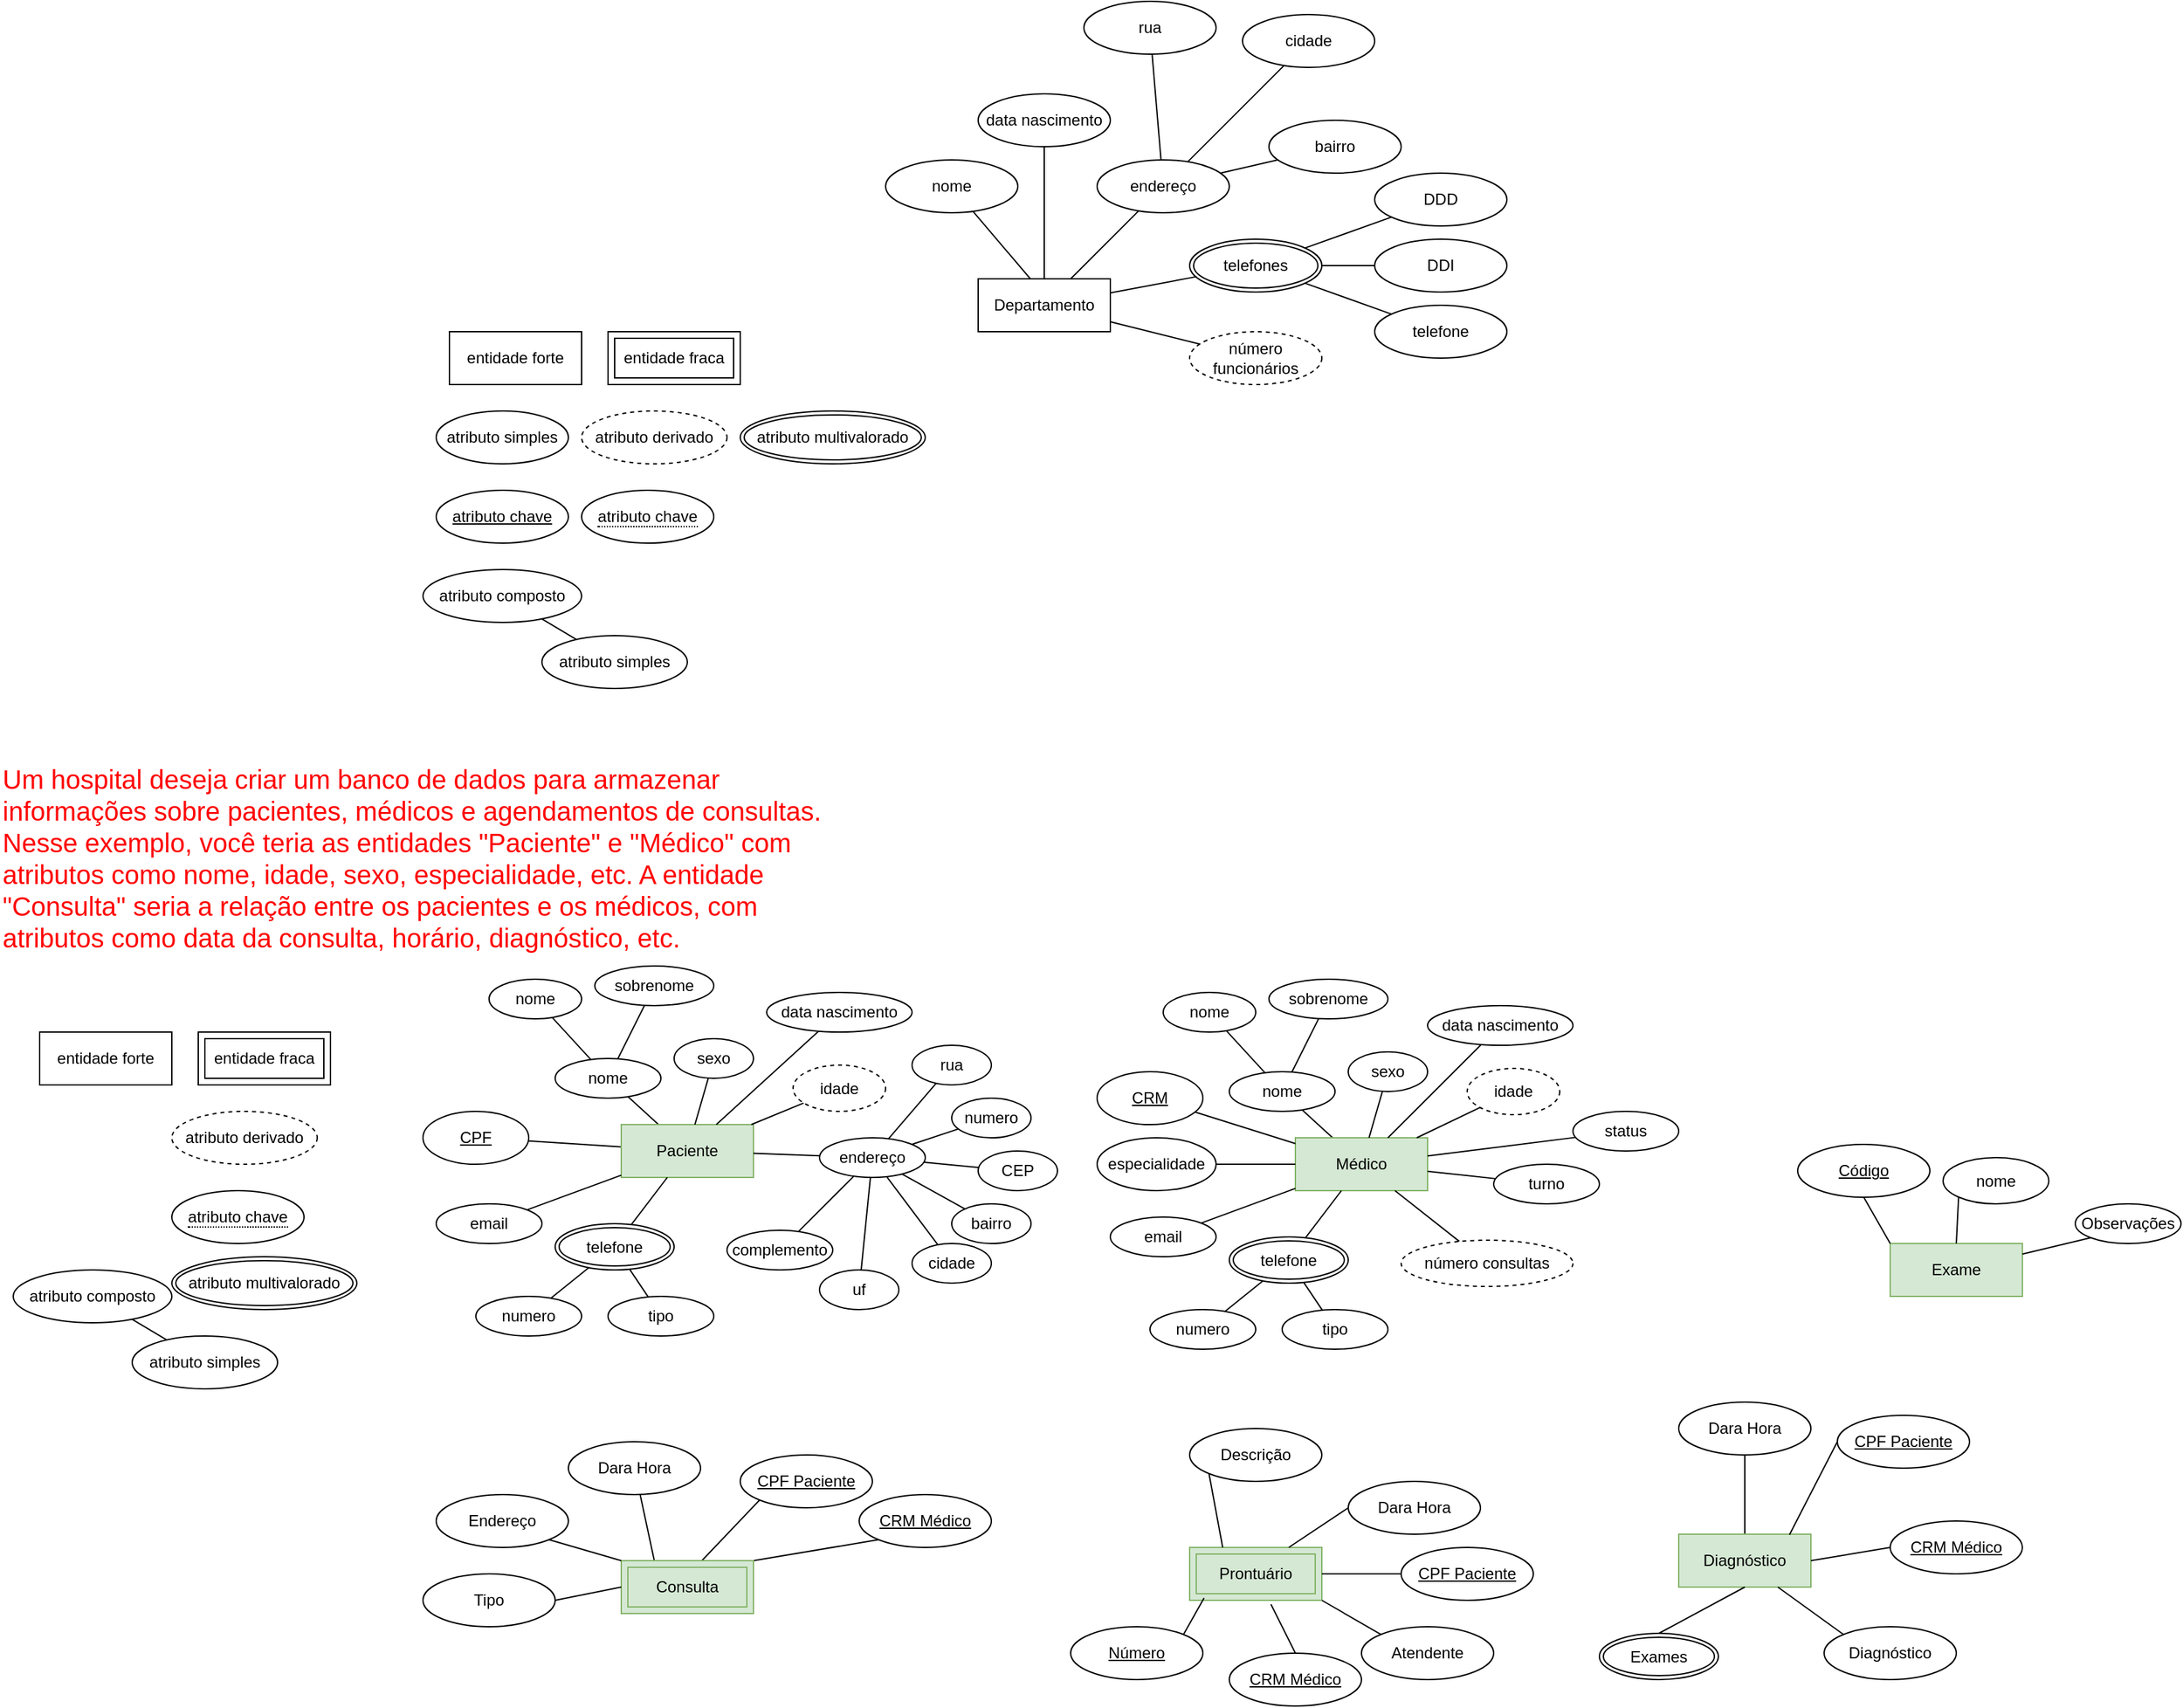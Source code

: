 <mxfile version="28.1.2">
  <diagram name="Página-1" id="kiDjvnvGy4EbBXOvZmPF">
    <mxGraphModel dx="1325" dy="502" grid="1" gridSize="10" guides="1" tooltips="1" connect="1" arrows="1" fold="1" page="0" pageScale="1" pageWidth="827" pageHeight="1169" math="0" shadow="0">
      <root>
        <mxCell id="0" />
        <mxCell id="1" parent="0" />
        <mxCell id="Gv52d2VcC_0KOXAI9nre-2" value="entidade fraca" style="shape=ext;margin=3;double=1;whiteSpace=wrap;html=1;align=center;" parent="1" vertex="1">
          <mxGeometry x="450" y="410" width="100" height="40" as="geometry" />
        </mxCell>
        <mxCell id="Gv52d2VcC_0KOXAI9nre-4" value="entidade forte" style="whiteSpace=wrap;html=1;align=center;" parent="1" vertex="1">
          <mxGeometry x="330" y="410" width="100" height="40" as="geometry" />
        </mxCell>
        <mxCell id="Gv52d2VcC_0KOXAI9nre-5" value="atributo chave" style="ellipse;whiteSpace=wrap;html=1;align=center;fontStyle=4;" parent="1" vertex="1">
          <mxGeometry x="320" y="530" width="100" height="40" as="geometry" />
        </mxCell>
        <mxCell id="Gv52d2VcC_0KOXAI9nre-6" value="atributo simples" style="ellipse;whiteSpace=wrap;html=1;align=center;" parent="1" vertex="1">
          <mxGeometry x="320" y="470" width="100" height="40" as="geometry" />
        </mxCell>
        <mxCell id="Gv52d2VcC_0KOXAI9nre-7" value="&lt;span style=&quot;border-bottom: 1px dotted&quot;&gt;atributo chave&lt;/span&gt;" style="ellipse;whiteSpace=wrap;html=1;align=center;" parent="1" vertex="1">
          <mxGeometry x="430" y="530" width="100" height="40" as="geometry" />
        </mxCell>
        <mxCell id="Gv52d2VcC_0KOXAI9nre-8" value="atributo derivado" style="ellipse;whiteSpace=wrap;html=1;align=center;dashed=1;" parent="1" vertex="1">
          <mxGeometry x="430" y="470" width="110" height="40" as="geometry" />
        </mxCell>
        <mxCell id="Gv52d2VcC_0KOXAI9nre-27" style="edgeStyle=none;shape=connector;rounded=0;orthogonalLoop=1;jettySize=auto;html=1;strokeColor=default;align=center;verticalAlign=middle;fontFamily=Helvetica;fontSize=11;fontColor=default;labelBackgroundColor=default;endArrow=none;endFill=0;" parent="1" source="Gv52d2VcC_0KOXAI9nre-9" target="Gv52d2VcC_0KOXAI9nre-11" edge="1">
          <mxGeometry relative="1" as="geometry" />
        </mxCell>
        <mxCell id="Gv52d2VcC_0KOXAI9nre-9" value="telefones" style="ellipse;shape=doubleEllipse;margin=3;whiteSpace=wrap;html=1;align=center;" parent="1" vertex="1">
          <mxGeometry x="890" y="340" width="100" height="40" as="geometry" />
        </mxCell>
        <mxCell id="Gv52d2VcC_0KOXAI9nre-11" value="Departamento" style="whiteSpace=wrap;html=1;align=center;" parent="1" vertex="1">
          <mxGeometry x="730" y="370" width="100" height="40" as="geometry" />
        </mxCell>
        <mxCell id="Gv52d2VcC_0KOXAI9nre-12" value="nome" style="ellipse;whiteSpace=wrap;html=1;align=center;" parent="1" vertex="1">
          <mxGeometry x="660" y="280" width="100" height="40" as="geometry" />
        </mxCell>
        <mxCell id="Gv52d2VcC_0KOXAI9nre-13" style="rounded=0;orthogonalLoop=1;jettySize=auto;html=1;entryX=0.396;entryY=0.003;entryDx=0;entryDy=0;entryPerimeter=0;endArrow=none;endFill=0;" parent="1" source="Gv52d2VcC_0KOXAI9nre-12" target="Gv52d2VcC_0KOXAI9nre-11" edge="1">
          <mxGeometry relative="1" as="geometry" />
        </mxCell>
        <mxCell id="Gv52d2VcC_0KOXAI9nre-17" style="edgeStyle=none;shape=connector;rounded=0;orthogonalLoop=1;jettySize=auto;html=1;strokeColor=default;align=center;verticalAlign=middle;fontFamily=Helvetica;fontSize=11;fontColor=default;labelBackgroundColor=default;endArrow=none;endFill=0;" parent="1" source="Gv52d2VcC_0KOXAI9nre-15" target="Gv52d2VcC_0KOXAI9nre-11" edge="1">
          <mxGeometry relative="1" as="geometry" />
        </mxCell>
        <mxCell id="Gv52d2VcC_0KOXAI9nre-15" value="data nascimento" style="ellipse;whiteSpace=wrap;html=1;align=center;" parent="1" vertex="1">
          <mxGeometry x="730" y="230" width="100" height="40" as="geometry" />
        </mxCell>
        <mxCell id="Gv52d2VcC_0KOXAI9nre-19" style="edgeStyle=none;shape=connector;rounded=0;orthogonalLoop=1;jettySize=auto;html=1;strokeColor=default;align=center;verticalAlign=middle;fontFamily=Helvetica;fontSize=11;fontColor=default;labelBackgroundColor=default;endArrow=none;endFill=0;" parent="1" source="Gv52d2VcC_0KOXAI9nre-18" target="Gv52d2VcC_0KOXAI9nre-11" edge="1">
          <mxGeometry relative="1" as="geometry" />
        </mxCell>
        <mxCell id="Gv52d2VcC_0KOXAI9nre-18" value="endereço" style="ellipse;whiteSpace=wrap;html=1;align=center;" parent="1" vertex="1">
          <mxGeometry x="820" y="280" width="100" height="40" as="geometry" />
        </mxCell>
        <mxCell id="Gv52d2VcC_0KOXAI9nre-23" style="edgeStyle=none;shape=connector;rounded=0;orthogonalLoop=1;jettySize=auto;html=1;strokeColor=default;align=center;verticalAlign=middle;fontFamily=Helvetica;fontSize=11;fontColor=default;labelBackgroundColor=default;endArrow=none;endFill=0;" parent="1" source="Gv52d2VcC_0KOXAI9nre-20" target="Gv52d2VcC_0KOXAI9nre-18" edge="1">
          <mxGeometry relative="1" as="geometry" />
        </mxCell>
        <mxCell id="Gv52d2VcC_0KOXAI9nre-20" value="rua" style="ellipse;whiteSpace=wrap;html=1;align=center;" parent="1" vertex="1">
          <mxGeometry x="810" y="160" width="100" height="40" as="geometry" />
        </mxCell>
        <mxCell id="Gv52d2VcC_0KOXAI9nre-24" style="edgeStyle=none;shape=connector;rounded=0;orthogonalLoop=1;jettySize=auto;html=1;strokeColor=default;align=center;verticalAlign=middle;fontFamily=Helvetica;fontSize=11;fontColor=default;labelBackgroundColor=default;endArrow=none;endFill=0;" parent="1" source="Gv52d2VcC_0KOXAI9nre-21" target="Gv52d2VcC_0KOXAI9nre-18" edge="1">
          <mxGeometry relative="1" as="geometry" />
        </mxCell>
        <mxCell id="Gv52d2VcC_0KOXAI9nre-21" value="cidade" style="ellipse;whiteSpace=wrap;html=1;align=center;" parent="1" vertex="1">
          <mxGeometry x="930" y="170" width="100" height="40" as="geometry" />
        </mxCell>
        <mxCell id="Gv52d2VcC_0KOXAI9nre-26" style="edgeStyle=none;shape=connector;rounded=0;orthogonalLoop=1;jettySize=auto;html=1;strokeColor=default;align=center;verticalAlign=middle;fontFamily=Helvetica;fontSize=11;fontColor=default;labelBackgroundColor=default;endArrow=none;endFill=0;" parent="1" source="Gv52d2VcC_0KOXAI9nre-22" target="Gv52d2VcC_0KOXAI9nre-18" edge="1">
          <mxGeometry relative="1" as="geometry" />
        </mxCell>
        <mxCell id="Gv52d2VcC_0KOXAI9nre-22" value="bairro" style="ellipse;whiteSpace=wrap;html=1;align=center;" parent="1" vertex="1">
          <mxGeometry x="950" y="250" width="100" height="40" as="geometry" />
        </mxCell>
        <mxCell id="Gv52d2VcC_0KOXAI9nre-29" style="edgeStyle=none;shape=connector;rounded=0;orthogonalLoop=1;jettySize=auto;html=1;strokeColor=default;align=center;verticalAlign=middle;fontFamily=Helvetica;fontSize=11;fontColor=default;labelBackgroundColor=default;endArrow=none;endFill=0;" parent="1" source="Gv52d2VcC_0KOXAI9nre-28" target="Gv52d2VcC_0KOXAI9nre-11" edge="1">
          <mxGeometry relative="1" as="geometry" />
        </mxCell>
        <mxCell id="Gv52d2VcC_0KOXAI9nre-28" value="número funcionários" style="ellipse;whiteSpace=wrap;html=1;align=center;dashed=1;" parent="1" vertex="1">
          <mxGeometry x="890" y="410" width="100" height="40" as="geometry" />
        </mxCell>
        <mxCell id="Gv52d2VcC_0KOXAI9nre-31" style="edgeStyle=none;shape=connector;rounded=0;orthogonalLoop=1;jettySize=auto;html=1;strokeColor=default;align=center;verticalAlign=middle;fontFamily=Helvetica;fontSize=11;fontColor=default;labelBackgroundColor=default;endArrow=none;endFill=0;" parent="1" source="Gv52d2VcC_0KOXAI9nre-30" target="Gv52d2VcC_0KOXAI9nre-9" edge="1">
          <mxGeometry relative="1" as="geometry" />
        </mxCell>
        <mxCell id="Gv52d2VcC_0KOXAI9nre-30" value="DDD" style="ellipse;whiteSpace=wrap;html=1;align=center;" parent="1" vertex="1">
          <mxGeometry x="1030" y="290" width="100" height="40" as="geometry" />
        </mxCell>
        <mxCell id="Gv52d2VcC_0KOXAI9nre-34" style="edgeStyle=none;shape=connector;rounded=0;orthogonalLoop=1;jettySize=auto;html=1;strokeColor=default;align=center;verticalAlign=middle;fontFamily=Helvetica;fontSize=11;fontColor=default;labelBackgroundColor=default;endArrow=none;endFill=0;" parent="1" source="Gv52d2VcC_0KOXAI9nre-32" target="Gv52d2VcC_0KOXAI9nre-9" edge="1">
          <mxGeometry relative="1" as="geometry" />
        </mxCell>
        <mxCell id="Gv52d2VcC_0KOXAI9nre-32" value="telefone" style="ellipse;whiteSpace=wrap;html=1;align=center;" parent="1" vertex="1">
          <mxGeometry x="1030" y="390" width="100" height="40" as="geometry" />
        </mxCell>
        <mxCell id="Gv52d2VcC_0KOXAI9nre-35" style="edgeStyle=none;shape=connector;rounded=0;orthogonalLoop=1;jettySize=auto;html=1;strokeColor=default;align=center;verticalAlign=middle;fontFamily=Helvetica;fontSize=11;fontColor=default;labelBackgroundColor=default;endArrow=none;endFill=0;" parent="1" source="Gv52d2VcC_0KOXAI9nre-33" target="Gv52d2VcC_0KOXAI9nre-9" edge="1">
          <mxGeometry relative="1" as="geometry" />
        </mxCell>
        <mxCell id="Gv52d2VcC_0KOXAI9nre-33" value="DDI" style="ellipse;whiteSpace=wrap;html=1;align=center;" parent="1" vertex="1">
          <mxGeometry x="1030" y="340" width="100" height="40" as="geometry" />
        </mxCell>
        <mxCell id="Gv52d2VcC_0KOXAI9nre-36" value="Um hospital deseja criar um banco de dados para armazenar&#xa;informações sobre pacientes, médicos e agendamentos de consultas.&#xa;Nesse exemplo, você teria as entidades &quot;Paciente&quot; e &quot;Médico&quot; com&#xa;atributos como nome, idade, sexo, especialidade, etc. A entidade&#xa;&quot;Consulta&quot; seria a relação entre os pacientes e os médicos, com&#xa;atributos como data da consulta, horário, diagnóstico, etc." style="text;whiteSpace=wrap;fontFamily=Helvetica;fontSize=20;fontColor=#FF0000;labelBackgroundColor=none;" parent="1" vertex="1">
          <mxGeometry x="-10" y="730" width="625" height="150" as="geometry" />
        </mxCell>
        <mxCell id="Gv52d2VcC_0KOXAI9nre-37" value="atributo multivalorado" style="ellipse;shape=doubleEllipse;margin=3;whiteSpace=wrap;html=1;align=center;" parent="1" vertex="1">
          <mxGeometry x="550" y="470" width="140" height="40" as="geometry" />
        </mxCell>
        <mxCell id="Gv52d2VcC_0KOXAI9nre-38" value="atributo simples" style="ellipse;whiteSpace=wrap;html=1;align=center;" parent="1" vertex="1">
          <mxGeometry x="400" y="640" width="110" height="40" as="geometry" />
        </mxCell>
        <mxCell id="Gv52d2VcC_0KOXAI9nre-40" style="edgeStyle=none;shape=connector;rounded=0;orthogonalLoop=1;jettySize=auto;html=1;strokeColor=default;align=center;verticalAlign=middle;fontFamily=Helvetica;fontSize=11;fontColor=default;labelBackgroundColor=default;endArrow=none;endFill=0;" parent="1" source="Gv52d2VcC_0KOXAI9nre-39" target="Gv52d2VcC_0KOXAI9nre-38" edge="1">
          <mxGeometry relative="1" as="geometry" />
        </mxCell>
        <mxCell id="Gv52d2VcC_0KOXAI9nre-39" value="atributo composto" style="ellipse;whiteSpace=wrap;html=1;align=center;" parent="1" vertex="1">
          <mxGeometry x="310" y="590" width="120" height="40" as="geometry" />
        </mxCell>
        <mxCell id="Gv52d2VcC_0KOXAI9nre-42" value="entidade fraca" style="shape=ext;margin=3;double=1;whiteSpace=wrap;html=1;align=center;" parent="1" vertex="1">
          <mxGeometry x="140" y="940" width="100" height="40" as="geometry" />
        </mxCell>
        <mxCell id="Gv52d2VcC_0KOXAI9nre-43" value="entidade forte" style="whiteSpace=wrap;html=1;align=center;" parent="1" vertex="1">
          <mxGeometry x="20" y="940" width="100" height="40" as="geometry" />
        </mxCell>
        <mxCell id="Gv52d2VcC_0KOXAI9nre-131" style="edgeStyle=none;shape=connector;rounded=0;orthogonalLoop=1;jettySize=auto;html=1;strokeColor=default;align=center;verticalAlign=middle;fontFamily=Helvetica;fontSize=11;fontColor=default;labelBackgroundColor=default;endArrow=none;endFill=0;" parent="1" source="Gv52d2VcC_0KOXAI9nre-44" target="Gv52d2VcC_0KOXAI9nre-52" edge="1">
          <mxGeometry relative="1" as="geometry" />
        </mxCell>
        <mxCell id="Gv52d2VcC_0KOXAI9nre-44" value="CPF" style="ellipse;whiteSpace=wrap;html=1;align=center;fontStyle=4;" parent="1" vertex="1">
          <mxGeometry x="310" y="1000" width="80" height="40" as="geometry" />
        </mxCell>
        <mxCell id="Gv52d2VcC_0KOXAI9nre-53" style="edgeStyle=none;shape=connector;rounded=0;orthogonalLoop=1;jettySize=auto;html=1;strokeColor=default;align=center;verticalAlign=middle;fontFamily=Helvetica;fontSize=11;fontColor=default;labelBackgroundColor=default;endArrow=none;endFill=0;" parent="1" source="Gv52d2VcC_0KOXAI9nre-45" target="Gv52d2VcC_0KOXAI9nre-52" edge="1">
          <mxGeometry relative="1" as="geometry" />
        </mxCell>
        <mxCell id="Gv52d2VcC_0KOXAI9nre-45" value="nome" style="ellipse;whiteSpace=wrap;html=1;align=center;" parent="1" vertex="1">
          <mxGeometry x="410" y="960" width="80" height="30" as="geometry" />
        </mxCell>
        <mxCell id="Gv52d2VcC_0KOXAI9nre-46" value="&lt;span style=&quot;border-bottom: 1px dotted&quot;&gt;atributo chave&lt;/span&gt;" style="ellipse;whiteSpace=wrap;html=1;align=center;" parent="1" vertex="1">
          <mxGeometry x="120" y="1060" width="100" height="40" as="geometry" />
        </mxCell>
        <mxCell id="Gv52d2VcC_0KOXAI9nre-47" value="atributo derivado" style="ellipse;whiteSpace=wrap;html=1;align=center;dashed=1;" parent="1" vertex="1">
          <mxGeometry x="120" y="1000" width="110" height="40" as="geometry" />
        </mxCell>
        <mxCell id="Gv52d2VcC_0KOXAI9nre-48" value="atributo multivalorado" style="ellipse;shape=doubleEllipse;margin=3;whiteSpace=wrap;html=1;align=center;" parent="1" vertex="1">
          <mxGeometry x="120" y="1110" width="140" height="40" as="geometry" />
        </mxCell>
        <mxCell id="Gv52d2VcC_0KOXAI9nre-49" value="atributo simples" style="ellipse;whiteSpace=wrap;html=1;align=center;" parent="1" vertex="1">
          <mxGeometry x="90" y="1170" width="110" height="40" as="geometry" />
        </mxCell>
        <mxCell id="Gv52d2VcC_0KOXAI9nre-50" style="edgeStyle=none;shape=connector;rounded=0;orthogonalLoop=1;jettySize=auto;html=1;strokeColor=default;align=center;verticalAlign=middle;fontFamily=Helvetica;fontSize=11;fontColor=default;labelBackgroundColor=default;endArrow=none;endFill=0;" parent="1" source="Gv52d2VcC_0KOXAI9nre-51" target="Gv52d2VcC_0KOXAI9nre-49" edge="1">
          <mxGeometry relative="1" as="geometry" />
        </mxCell>
        <mxCell id="Gv52d2VcC_0KOXAI9nre-51" value="atributo composto" style="ellipse;whiteSpace=wrap;html=1;align=center;" parent="1" vertex="1">
          <mxGeometry y="1120" width="120" height="40" as="geometry" />
        </mxCell>
        <mxCell id="Gv52d2VcC_0KOXAI9nre-52" value="Paciente" style="whiteSpace=wrap;html=1;align=center;fillColor=#d5e8d4;strokeColor=#82b366;" parent="1" vertex="1">
          <mxGeometry x="460" y="1010" width="100" height="40" as="geometry" />
        </mxCell>
        <mxCell id="Gv52d2VcC_0KOXAI9nre-56" style="edgeStyle=none;shape=connector;rounded=0;orthogonalLoop=1;jettySize=auto;html=1;strokeColor=default;align=center;verticalAlign=middle;fontFamily=Helvetica;fontSize=11;fontColor=default;labelBackgroundColor=default;endArrow=none;endFill=0;" parent="1" source="Gv52d2VcC_0KOXAI9nre-54" target="Gv52d2VcC_0KOXAI9nre-45" edge="1">
          <mxGeometry relative="1" as="geometry" />
        </mxCell>
        <mxCell id="Gv52d2VcC_0KOXAI9nre-54" value="sobrenome" style="ellipse;whiteSpace=wrap;html=1;align=center;" parent="1" vertex="1">
          <mxGeometry x="440" y="890" width="90" height="30" as="geometry" />
        </mxCell>
        <mxCell id="Gv52d2VcC_0KOXAI9nre-57" style="edgeStyle=none;shape=connector;rounded=0;orthogonalLoop=1;jettySize=auto;html=1;strokeColor=default;align=center;verticalAlign=middle;fontFamily=Helvetica;fontSize=11;fontColor=default;labelBackgroundColor=default;endArrow=none;endFill=0;" parent="1" source="Gv52d2VcC_0KOXAI9nre-55" target="Gv52d2VcC_0KOXAI9nre-45" edge="1">
          <mxGeometry relative="1" as="geometry" />
        </mxCell>
        <mxCell id="Gv52d2VcC_0KOXAI9nre-55" value="nome" style="ellipse;whiteSpace=wrap;html=1;align=center;" parent="1" vertex="1">
          <mxGeometry x="360" y="900" width="70" height="30" as="geometry" />
        </mxCell>
        <mxCell id="Gv52d2VcC_0KOXAI9nre-59" style="edgeStyle=none;shape=connector;rounded=0;orthogonalLoop=1;jettySize=auto;html=1;strokeColor=default;align=center;verticalAlign=middle;fontFamily=Helvetica;fontSize=11;fontColor=default;labelBackgroundColor=default;endArrow=none;endFill=0;" parent="1" source="Gv52d2VcC_0KOXAI9nre-58" target="Gv52d2VcC_0KOXAI9nre-52" edge="1">
          <mxGeometry relative="1" as="geometry" />
        </mxCell>
        <mxCell id="Gv52d2VcC_0KOXAI9nre-58" value="sexo" style="ellipse;whiteSpace=wrap;html=1;align=center;" parent="1" vertex="1">
          <mxGeometry x="500" y="945" width="60" height="30" as="geometry" />
        </mxCell>
        <mxCell id="Gv52d2VcC_0KOXAI9nre-61" style="edgeStyle=none;shape=connector;rounded=0;orthogonalLoop=1;jettySize=auto;html=1;strokeColor=default;align=center;verticalAlign=middle;fontFamily=Helvetica;fontSize=11;fontColor=default;labelBackgroundColor=default;endArrow=none;endFill=0;" parent="1" source="Gv52d2VcC_0KOXAI9nre-60" target="Gv52d2VcC_0KOXAI9nre-52" edge="1">
          <mxGeometry relative="1" as="geometry" />
        </mxCell>
        <mxCell id="Gv52d2VcC_0KOXAI9nre-60" value="data nascimento" style="ellipse;whiteSpace=wrap;html=1;align=center;" parent="1" vertex="1">
          <mxGeometry x="570" y="910" width="110" height="30" as="geometry" />
        </mxCell>
        <mxCell id="Gv52d2VcC_0KOXAI9nre-63" style="edgeStyle=none;shape=connector;rounded=0;orthogonalLoop=1;jettySize=auto;html=1;strokeColor=default;align=center;verticalAlign=middle;fontFamily=Helvetica;fontSize=11;fontColor=default;labelBackgroundColor=default;endArrow=none;endFill=0;" parent="1" source="Gv52d2VcC_0KOXAI9nre-62" target="Gv52d2VcC_0KOXAI9nre-52" edge="1">
          <mxGeometry relative="1" as="geometry" />
        </mxCell>
        <mxCell id="Gv52d2VcC_0KOXAI9nre-62" value="idade" style="ellipse;whiteSpace=wrap;html=1;align=center;dashed=1;" parent="1" vertex="1">
          <mxGeometry x="590" y="965" width="70" height="35" as="geometry" />
        </mxCell>
        <mxCell id="Gv52d2VcC_0KOXAI9nre-65" style="edgeStyle=none;shape=connector;rounded=0;orthogonalLoop=1;jettySize=auto;html=1;strokeColor=default;align=center;verticalAlign=middle;fontFamily=Helvetica;fontSize=11;fontColor=default;labelBackgroundColor=default;endArrow=none;endFill=0;" parent="1" source="Gv52d2VcC_0KOXAI9nre-64" target="Gv52d2VcC_0KOXAI9nre-52" edge="1">
          <mxGeometry relative="1" as="geometry" />
        </mxCell>
        <mxCell id="Gv52d2VcC_0KOXAI9nre-64" value="endereço" style="ellipse;whiteSpace=wrap;html=1;align=center;" parent="1" vertex="1">
          <mxGeometry x="610" y="1020" width="80" height="30" as="geometry" />
        </mxCell>
        <mxCell id="Gv52d2VcC_0KOXAI9nre-68" style="edgeStyle=none;shape=connector;rounded=0;orthogonalLoop=1;jettySize=auto;html=1;strokeColor=default;align=center;verticalAlign=middle;fontFamily=Helvetica;fontSize=11;fontColor=default;labelBackgroundColor=default;endArrow=none;endFill=0;" parent="1" source="Gv52d2VcC_0KOXAI9nre-66" target="Gv52d2VcC_0KOXAI9nre-64" edge="1">
          <mxGeometry relative="1" as="geometry" />
        </mxCell>
        <mxCell id="Gv52d2VcC_0KOXAI9nre-66" value="rua" style="ellipse;whiteSpace=wrap;html=1;align=center;" parent="1" vertex="1">
          <mxGeometry x="680" y="950" width="60" height="30" as="geometry" />
        </mxCell>
        <mxCell id="Gv52d2VcC_0KOXAI9nre-69" style="edgeStyle=none;shape=connector;rounded=0;orthogonalLoop=1;jettySize=auto;html=1;strokeColor=default;align=center;verticalAlign=middle;fontFamily=Helvetica;fontSize=11;fontColor=default;labelBackgroundColor=default;endArrow=none;endFill=0;" parent="1" source="Gv52d2VcC_0KOXAI9nre-67" target="Gv52d2VcC_0KOXAI9nre-64" edge="1">
          <mxGeometry relative="1" as="geometry" />
        </mxCell>
        <mxCell id="Gv52d2VcC_0KOXAI9nre-67" value="numero" style="ellipse;whiteSpace=wrap;html=1;align=center;" parent="1" vertex="1">
          <mxGeometry x="710" y="990" width="60" height="30" as="geometry" />
        </mxCell>
        <mxCell id="Gv52d2VcC_0KOXAI9nre-71" style="edgeStyle=none;shape=connector;rounded=0;orthogonalLoop=1;jettySize=auto;html=1;strokeColor=default;align=center;verticalAlign=middle;fontFamily=Helvetica;fontSize=11;fontColor=default;labelBackgroundColor=default;endArrow=none;endFill=0;" parent="1" source="Gv52d2VcC_0KOXAI9nre-70" target="Gv52d2VcC_0KOXAI9nre-64" edge="1">
          <mxGeometry relative="1" as="geometry" />
        </mxCell>
        <mxCell id="Gv52d2VcC_0KOXAI9nre-70" value="CEP" style="ellipse;whiteSpace=wrap;html=1;align=center;" parent="1" vertex="1">
          <mxGeometry x="730" y="1030" width="60" height="30" as="geometry" />
        </mxCell>
        <mxCell id="Gv52d2VcC_0KOXAI9nre-73" style="edgeStyle=none;shape=connector;rounded=0;orthogonalLoop=1;jettySize=auto;html=1;strokeColor=default;align=center;verticalAlign=middle;fontFamily=Helvetica;fontSize=11;fontColor=default;labelBackgroundColor=default;endArrow=none;endFill=0;" parent="1" source="Gv52d2VcC_0KOXAI9nre-72" target="Gv52d2VcC_0KOXAI9nre-64" edge="1">
          <mxGeometry relative="1" as="geometry" />
        </mxCell>
        <mxCell id="Gv52d2VcC_0KOXAI9nre-72" value="bairro" style="ellipse;whiteSpace=wrap;html=1;align=center;" parent="1" vertex="1">
          <mxGeometry x="710" y="1070" width="60" height="30" as="geometry" />
        </mxCell>
        <mxCell id="Gv52d2VcC_0KOXAI9nre-75" style="edgeStyle=none;shape=connector;rounded=0;orthogonalLoop=1;jettySize=auto;html=1;strokeColor=default;align=center;verticalAlign=middle;fontFamily=Helvetica;fontSize=11;fontColor=default;labelBackgroundColor=default;endArrow=none;endFill=0;" parent="1" source="Gv52d2VcC_0KOXAI9nre-74" target="Gv52d2VcC_0KOXAI9nre-64" edge="1">
          <mxGeometry relative="1" as="geometry" />
        </mxCell>
        <mxCell id="Gv52d2VcC_0KOXAI9nre-74" value="cidade" style="ellipse;whiteSpace=wrap;html=1;align=center;" parent="1" vertex="1">
          <mxGeometry x="680" y="1100" width="60" height="30" as="geometry" />
        </mxCell>
        <mxCell id="Gv52d2VcC_0KOXAI9nre-77" style="edgeStyle=none;shape=connector;rounded=0;orthogonalLoop=1;jettySize=auto;html=1;strokeColor=default;align=center;verticalAlign=middle;fontFamily=Helvetica;fontSize=11;fontColor=default;labelBackgroundColor=default;endArrow=none;endFill=0;" parent="1" source="Gv52d2VcC_0KOXAI9nre-76" target="Gv52d2VcC_0KOXAI9nre-64" edge="1">
          <mxGeometry relative="1" as="geometry" />
        </mxCell>
        <mxCell id="Gv52d2VcC_0KOXAI9nre-76" value="uf" style="ellipse;whiteSpace=wrap;html=1;align=center;" parent="1" vertex="1">
          <mxGeometry x="610" y="1120" width="60" height="30" as="geometry" />
        </mxCell>
        <mxCell id="Gv52d2VcC_0KOXAI9nre-79" style="edgeStyle=none;shape=connector;rounded=0;orthogonalLoop=1;jettySize=auto;html=1;strokeColor=default;align=center;verticalAlign=middle;fontFamily=Helvetica;fontSize=11;fontColor=default;labelBackgroundColor=default;endArrow=none;endFill=0;" parent="1" source="Gv52d2VcC_0KOXAI9nre-78" target="Gv52d2VcC_0KOXAI9nre-64" edge="1">
          <mxGeometry relative="1" as="geometry" />
        </mxCell>
        <mxCell id="Gv52d2VcC_0KOXAI9nre-78" value="complemento" style="ellipse;whiteSpace=wrap;html=1;align=center;" parent="1" vertex="1">
          <mxGeometry x="540" y="1090" width="80" height="30" as="geometry" />
        </mxCell>
        <mxCell id="Gv52d2VcC_0KOXAI9nre-83" style="edgeStyle=none;shape=connector;rounded=0;orthogonalLoop=1;jettySize=auto;html=1;strokeColor=default;align=center;verticalAlign=middle;fontFamily=Helvetica;fontSize=11;fontColor=default;labelBackgroundColor=default;endArrow=none;endFill=0;" parent="1" source="Gv52d2VcC_0KOXAI9nre-82" target="Gv52d2VcC_0KOXAI9nre-52" edge="1">
          <mxGeometry relative="1" as="geometry" />
        </mxCell>
        <mxCell id="Gv52d2VcC_0KOXAI9nre-82" value="telefone" style="ellipse;shape=doubleEllipse;margin=3;whiteSpace=wrap;html=1;align=center;" parent="1" vertex="1">
          <mxGeometry x="410" y="1085" width="90" height="35" as="geometry" />
        </mxCell>
        <mxCell id="Gv52d2VcC_0KOXAI9nre-85" style="edgeStyle=none;shape=connector;rounded=0;orthogonalLoop=1;jettySize=auto;html=1;strokeColor=default;align=center;verticalAlign=middle;fontFamily=Helvetica;fontSize=11;fontColor=default;labelBackgroundColor=default;endArrow=none;endFill=0;" parent="1" source="Gv52d2VcC_0KOXAI9nre-84" target="Gv52d2VcC_0KOXAI9nre-82" edge="1">
          <mxGeometry relative="1" as="geometry" />
        </mxCell>
        <mxCell id="Gv52d2VcC_0KOXAI9nre-84" value="numero" style="ellipse;whiteSpace=wrap;html=1;align=center;" parent="1" vertex="1">
          <mxGeometry x="350" y="1140" width="80" height="30" as="geometry" />
        </mxCell>
        <mxCell id="Gv52d2VcC_0KOXAI9nre-87" value="" style="edgeStyle=none;shape=connector;rounded=0;orthogonalLoop=1;jettySize=auto;html=1;strokeColor=default;align=center;verticalAlign=middle;fontFamily=Helvetica;fontSize=11;fontColor=default;labelBackgroundColor=default;endArrow=none;endFill=0;" parent="1" source="Gv52d2VcC_0KOXAI9nre-86" target="Gv52d2VcC_0KOXAI9nre-82" edge="1">
          <mxGeometry relative="1" as="geometry" />
        </mxCell>
        <mxCell id="Gv52d2VcC_0KOXAI9nre-86" value="tipo" style="ellipse;whiteSpace=wrap;html=1;align=center;" parent="1" vertex="1">
          <mxGeometry x="450" y="1140" width="80" height="30" as="geometry" />
        </mxCell>
        <mxCell id="Gv52d2VcC_0KOXAI9nre-89" style="edgeStyle=none;shape=connector;rounded=0;orthogonalLoop=1;jettySize=auto;html=1;strokeColor=default;align=center;verticalAlign=middle;fontFamily=Helvetica;fontSize=11;fontColor=default;labelBackgroundColor=default;endArrow=none;endFill=0;" parent="1" source="Gv52d2VcC_0KOXAI9nre-88" target="Gv52d2VcC_0KOXAI9nre-52" edge="1">
          <mxGeometry relative="1" as="geometry" />
        </mxCell>
        <mxCell id="Gv52d2VcC_0KOXAI9nre-88" value="email" style="ellipse;whiteSpace=wrap;html=1;align=center;" parent="1" vertex="1">
          <mxGeometry x="320" y="1070" width="80" height="30" as="geometry" />
        </mxCell>
        <mxCell id="Gv52d2VcC_0KOXAI9nre-92" style="edgeStyle=none;shape=connector;rounded=0;orthogonalLoop=1;jettySize=auto;html=1;strokeColor=default;align=center;verticalAlign=middle;fontFamily=Helvetica;fontSize=11;fontColor=default;labelBackgroundColor=default;endArrow=none;endFill=0;" parent="1" source="Gv52d2VcC_0KOXAI9nre-93" target="Gv52d2VcC_0KOXAI9nre-94" edge="1">
          <mxGeometry relative="1" as="geometry" />
        </mxCell>
        <mxCell id="Gv52d2VcC_0KOXAI9nre-93" value="nome" style="ellipse;whiteSpace=wrap;html=1;align=center;" parent="1" vertex="1">
          <mxGeometry x="920" y="970" width="80" height="30" as="geometry" />
        </mxCell>
        <mxCell id="Gv52d2VcC_0KOXAI9nre-94" value="Médico" style="whiteSpace=wrap;html=1;align=center;fillColor=#d5e8d4;strokeColor=#82b366;" parent="1" vertex="1">
          <mxGeometry x="970" y="1020" width="100" height="40" as="geometry" />
        </mxCell>
        <mxCell id="Gv52d2VcC_0KOXAI9nre-95" style="edgeStyle=none;shape=connector;rounded=0;orthogonalLoop=1;jettySize=auto;html=1;strokeColor=default;align=center;verticalAlign=middle;fontFamily=Helvetica;fontSize=11;fontColor=default;labelBackgroundColor=default;endArrow=none;endFill=0;" parent="1" source="Gv52d2VcC_0KOXAI9nre-96" target="Gv52d2VcC_0KOXAI9nre-93" edge="1">
          <mxGeometry relative="1" as="geometry" />
        </mxCell>
        <mxCell id="Gv52d2VcC_0KOXAI9nre-96" value="sobrenome" style="ellipse;whiteSpace=wrap;html=1;align=center;" parent="1" vertex="1">
          <mxGeometry x="950" y="900" width="90" height="30" as="geometry" />
        </mxCell>
        <mxCell id="Gv52d2VcC_0KOXAI9nre-97" style="edgeStyle=none;shape=connector;rounded=0;orthogonalLoop=1;jettySize=auto;html=1;strokeColor=default;align=center;verticalAlign=middle;fontFamily=Helvetica;fontSize=11;fontColor=default;labelBackgroundColor=default;endArrow=none;endFill=0;" parent="1" source="Gv52d2VcC_0KOXAI9nre-98" target="Gv52d2VcC_0KOXAI9nre-93" edge="1">
          <mxGeometry relative="1" as="geometry" />
        </mxCell>
        <mxCell id="Gv52d2VcC_0KOXAI9nre-98" value="nome" style="ellipse;whiteSpace=wrap;html=1;align=center;" parent="1" vertex="1">
          <mxGeometry x="870" y="910" width="70" height="30" as="geometry" />
        </mxCell>
        <mxCell id="Gv52d2VcC_0KOXAI9nre-99" style="edgeStyle=none;shape=connector;rounded=0;orthogonalLoop=1;jettySize=auto;html=1;strokeColor=default;align=center;verticalAlign=middle;fontFamily=Helvetica;fontSize=11;fontColor=default;labelBackgroundColor=default;endArrow=none;endFill=0;" parent="1" source="Gv52d2VcC_0KOXAI9nre-100" target="Gv52d2VcC_0KOXAI9nre-94" edge="1">
          <mxGeometry relative="1" as="geometry" />
        </mxCell>
        <mxCell id="Gv52d2VcC_0KOXAI9nre-100" value="sexo" style="ellipse;whiteSpace=wrap;html=1;align=center;" parent="1" vertex="1">
          <mxGeometry x="1010" y="955" width="60" height="30" as="geometry" />
        </mxCell>
        <mxCell id="Gv52d2VcC_0KOXAI9nre-101" style="edgeStyle=none;shape=connector;rounded=0;orthogonalLoop=1;jettySize=auto;html=1;strokeColor=default;align=center;verticalAlign=middle;fontFamily=Helvetica;fontSize=11;fontColor=default;labelBackgroundColor=default;endArrow=none;endFill=0;" parent="1" source="Gv52d2VcC_0KOXAI9nre-102" target="Gv52d2VcC_0KOXAI9nre-94" edge="1">
          <mxGeometry relative="1" as="geometry" />
        </mxCell>
        <mxCell id="Gv52d2VcC_0KOXAI9nre-102" value="data nascimento" style="ellipse;whiteSpace=wrap;html=1;align=center;" parent="1" vertex="1">
          <mxGeometry x="1070" y="920" width="110" height="30" as="geometry" />
        </mxCell>
        <mxCell id="Gv52d2VcC_0KOXAI9nre-103" style="edgeStyle=none;shape=connector;rounded=0;orthogonalLoop=1;jettySize=auto;html=1;strokeColor=default;align=center;verticalAlign=middle;fontFamily=Helvetica;fontSize=11;fontColor=default;labelBackgroundColor=default;endArrow=none;endFill=0;" parent="1" source="Gv52d2VcC_0KOXAI9nre-104" target="Gv52d2VcC_0KOXAI9nre-94" edge="1">
          <mxGeometry relative="1" as="geometry" />
        </mxCell>
        <mxCell id="Gv52d2VcC_0KOXAI9nre-104" value="idade" style="ellipse;whiteSpace=wrap;html=1;align=center;dashed=1;" parent="1" vertex="1">
          <mxGeometry x="1100" y="967.5" width="70" height="35" as="geometry" />
        </mxCell>
        <mxCell id="Gv52d2VcC_0KOXAI9nre-121" style="edgeStyle=none;shape=connector;rounded=0;orthogonalLoop=1;jettySize=auto;html=1;strokeColor=default;align=center;verticalAlign=middle;fontFamily=Helvetica;fontSize=11;fontColor=default;labelBackgroundColor=default;endArrow=none;endFill=0;" parent="1" source="Gv52d2VcC_0KOXAI9nre-122" target="Gv52d2VcC_0KOXAI9nre-94" edge="1">
          <mxGeometry relative="1" as="geometry" />
        </mxCell>
        <mxCell id="Gv52d2VcC_0KOXAI9nre-122" value="telefone" style="ellipse;shape=doubleEllipse;margin=3;whiteSpace=wrap;html=1;align=center;" parent="1" vertex="1">
          <mxGeometry x="920" y="1095" width="90" height="35" as="geometry" />
        </mxCell>
        <mxCell id="Gv52d2VcC_0KOXAI9nre-123" style="edgeStyle=none;shape=connector;rounded=0;orthogonalLoop=1;jettySize=auto;html=1;strokeColor=default;align=center;verticalAlign=middle;fontFamily=Helvetica;fontSize=11;fontColor=default;labelBackgroundColor=default;endArrow=none;endFill=0;" parent="1" source="Gv52d2VcC_0KOXAI9nre-124" target="Gv52d2VcC_0KOXAI9nre-122" edge="1">
          <mxGeometry relative="1" as="geometry" />
        </mxCell>
        <mxCell id="Gv52d2VcC_0KOXAI9nre-124" value="numero" style="ellipse;whiteSpace=wrap;html=1;align=center;" parent="1" vertex="1">
          <mxGeometry x="860" y="1150" width="80" height="30" as="geometry" />
        </mxCell>
        <mxCell id="Gv52d2VcC_0KOXAI9nre-125" value="" style="edgeStyle=none;shape=connector;rounded=0;orthogonalLoop=1;jettySize=auto;html=1;strokeColor=default;align=center;verticalAlign=middle;fontFamily=Helvetica;fontSize=11;fontColor=default;labelBackgroundColor=default;endArrow=none;endFill=0;" parent="1" source="Gv52d2VcC_0KOXAI9nre-126" target="Gv52d2VcC_0KOXAI9nre-122" edge="1">
          <mxGeometry relative="1" as="geometry" />
        </mxCell>
        <mxCell id="Gv52d2VcC_0KOXAI9nre-126" value="tipo" style="ellipse;whiteSpace=wrap;html=1;align=center;" parent="1" vertex="1">
          <mxGeometry x="960" y="1150" width="80" height="30" as="geometry" />
        </mxCell>
        <mxCell id="Gv52d2VcC_0KOXAI9nre-127" style="edgeStyle=none;shape=connector;rounded=0;orthogonalLoop=1;jettySize=auto;html=1;strokeColor=default;align=center;verticalAlign=middle;fontFamily=Helvetica;fontSize=11;fontColor=default;labelBackgroundColor=default;endArrow=none;endFill=0;" parent="1" source="Gv52d2VcC_0KOXAI9nre-128" target="Gv52d2VcC_0KOXAI9nre-94" edge="1">
          <mxGeometry relative="1" as="geometry" />
        </mxCell>
        <mxCell id="Gv52d2VcC_0KOXAI9nre-128" value="email" style="ellipse;whiteSpace=wrap;html=1;align=center;" parent="1" vertex="1">
          <mxGeometry x="830" y="1080" width="80" height="30" as="geometry" />
        </mxCell>
        <mxCell id="Gv52d2VcC_0KOXAI9nre-129" style="edgeStyle=none;shape=connector;rounded=0;orthogonalLoop=1;jettySize=auto;html=1;strokeColor=default;align=center;verticalAlign=middle;fontFamily=Helvetica;fontSize=11;fontColor=default;labelBackgroundColor=default;endArrow=none;endFill=0;" parent="1" source="Gv52d2VcC_0KOXAI9nre-130" target="Gv52d2VcC_0KOXAI9nre-94" edge="1">
          <mxGeometry relative="1" as="geometry" />
        </mxCell>
        <mxCell id="Gv52d2VcC_0KOXAI9nre-130" value="especialidade" style="ellipse;whiteSpace=wrap;html=1;align=center;" parent="1" vertex="1">
          <mxGeometry x="820" y="1020" width="90" height="40" as="geometry" />
        </mxCell>
        <mxCell id="Gv52d2VcC_0KOXAI9nre-172" style="edgeStyle=none;shape=connector;rounded=0;orthogonalLoop=1;jettySize=auto;html=1;strokeColor=default;align=center;verticalAlign=middle;fontFamily=Helvetica;fontSize=11;fontColor=default;labelBackgroundColor=default;endArrow=none;endFill=0;" parent="1" source="Gv52d2VcC_0KOXAI9nre-171" target="Gv52d2VcC_0KOXAI9nre-94" edge="1">
          <mxGeometry relative="1" as="geometry" />
        </mxCell>
        <mxCell id="Gv52d2VcC_0KOXAI9nre-171" value="CRM" style="ellipse;whiteSpace=wrap;html=1;align=center;fontStyle=4;" parent="1" vertex="1">
          <mxGeometry x="820" y="970" width="80" height="40" as="geometry" />
        </mxCell>
        <mxCell id="Gv52d2VcC_0KOXAI9nre-174" style="edgeStyle=none;shape=connector;rounded=0;orthogonalLoop=1;jettySize=auto;html=1;strokeColor=default;align=center;verticalAlign=middle;fontFamily=Helvetica;fontSize=11;fontColor=default;labelBackgroundColor=default;endArrow=none;endFill=0;" parent="1" source="Gv52d2VcC_0KOXAI9nre-173" target="Gv52d2VcC_0KOXAI9nre-94" edge="1">
          <mxGeometry relative="1" as="geometry" />
        </mxCell>
        <mxCell id="Gv52d2VcC_0KOXAI9nre-173" value="turno" style="ellipse;whiteSpace=wrap;html=1;align=center;" parent="1" vertex="1">
          <mxGeometry x="1120" y="1040" width="80" height="30" as="geometry" />
        </mxCell>
        <mxCell id="Gv52d2VcC_0KOXAI9nre-176" style="edgeStyle=none;shape=connector;rounded=0;orthogonalLoop=1;jettySize=auto;html=1;strokeColor=default;align=center;verticalAlign=middle;fontFamily=Helvetica;fontSize=11;fontColor=default;labelBackgroundColor=default;endArrow=none;endFill=0;" parent="1" source="Gv52d2VcC_0KOXAI9nre-175" target="Gv52d2VcC_0KOXAI9nre-94" edge="1">
          <mxGeometry relative="1" as="geometry" />
        </mxCell>
        <mxCell id="Gv52d2VcC_0KOXAI9nre-175" value="número consultas" style="ellipse;whiteSpace=wrap;html=1;align=center;dashed=1;" parent="1" vertex="1">
          <mxGeometry x="1050" y="1097.5" width="130" height="35" as="geometry" />
        </mxCell>
        <mxCell id="Gv52d2VcC_0KOXAI9nre-178" style="edgeStyle=none;shape=connector;rounded=0;orthogonalLoop=1;jettySize=auto;html=1;strokeColor=default;align=center;verticalAlign=middle;fontFamily=Helvetica;fontSize=11;fontColor=default;labelBackgroundColor=default;endArrow=none;endFill=0;" parent="1" source="Gv52d2VcC_0KOXAI9nre-177" target="Gv52d2VcC_0KOXAI9nre-94" edge="1">
          <mxGeometry relative="1" as="geometry" />
        </mxCell>
        <mxCell id="Gv52d2VcC_0KOXAI9nre-177" value="status" style="ellipse;whiteSpace=wrap;html=1;align=center;" parent="1" vertex="1">
          <mxGeometry x="1180" y="1000" width="80" height="30" as="geometry" />
        </mxCell>
        <mxCell id="6ZGD6MaCC5EyvmBA2Wg7-3" style="rounded=0;orthogonalLoop=1;jettySize=auto;html=1;endArrow=none;endFill=0;entryX=0.25;entryY=0;entryDx=0;entryDy=0;" edge="1" parent="1" source="6ZGD6MaCC5EyvmBA2Wg7-2" target="6ZGD6MaCC5EyvmBA2Wg7-9">
          <mxGeometry relative="1" as="geometry">
            <mxPoint x="485" y="1350" as="targetPoint" />
          </mxGeometry>
        </mxCell>
        <mxCell id="6ZGD6MaCC5EyvmBA2Wg7-2" value="&lt;div&gt;Dara Hora&lt;/div&gt;" style="ellipse;whiteSpace=wrap;html=1;" vertex="1" parent="1">
          <mxGeometry x="420" y="1250" width="100" height="40" as="geometry" />
        </mxCell>
        <mxCell id="6ZGD6MaCC5EyvmBA2Wg7-6" style="rounded=0;orthogonalLoop=1;jettySize=auto;html=1;exitX=0;exitY=1;exitDx=0;exitDy=0;entryX=0.61;entryY=0;entryDx=0;entryDy=0;endArrow=none;endFill=0;entryPerimeter=0;" edge="1" parent="1" source="6ZGD6MaCC5EyvmBA2Wg7-5" target="6ZGD6MaCC5EyvmBA2Wg7-9">
          <mxGeometry relative="1" as="geometry">
            <mxPoint x="510" y="1350" as="targetPoint" />
          </mxGeometry>
        </mxCell>
        <mxCell id="6ZGD6MaCC5EyvmBA2Wg7-5" value="&lt;div&gt;CPF Paciente&lt;/div&gt;" style="ellipse;whiteSpace=wrap;html=1;fontStyle=4" vertex="1" parent="1">
          <mxGeometry x="550" y="1260" width="100" height="40" as="geometry" />
        </mxCell>
        <mxCell id="6ZGD6MaCC5EyvmBA2Wg7-8" style="rounded=0;orthogonalLoop=1;jettySize=auto;html=1;exitX=0;exitY=1;exitDx=0;exitDy=0;entryX=1;entryY=0;entryDx=0;entryDy=0;endArrow=none;endFill=0;" edge="1" parent="1" source="6ZGD6MaCC5EyvmBA2Wg7-7" target="6ZGD6MaCC5EyvmBA2Wg7-9">
          <mxGeometry relative="1" as="geometry">
            <mxPoint x="535" y="1350" as="targetPoint" />
          </mxGeometry>
        </mxCell>
        <mxCell id="6ZGD6MaCC5EyvmBA2Wg7-7" value="CRM Médico" style="ellipse;whiteSpace=wrap;html=1;fontStyle=4" vertex="1" parent="1">
          <mxGeometry x="640" y="1290" width="100" height="40" as="geometry" />
        </mxCell>
        <mxCell id="6ZGD6MaCC5EyvmBA2Wg7-9" value="Consulta" style="shape=ext;margin=3;double=1;whiteSpace=wrap;html=1;align=center;fillColor=#d5e8d4;strokeColor=#82b366;" vertex="1" parent="1">
          <mxGeometry x="460" y="1340" width="100" height="40" as="geometry" />
        </mxCell>
        <mxCell id="6ZGD6MaCC5EyvmBA2Wg7-11" style="edgeStyle=none;shape=connector;rounded=0;orthogonalLoop=1;jettySize=auto;html=1;exitX=1;exitY=1;exitDx=0;exitDy=0;entryX=0;entryY=0;entryDx=0;entryDy=0;strokeColor=default;align=center;verticalAlign=middle;fontFamily=Helvetica;fontSize=11;fontColor=default;labelBackgroundColor=default;endArrow=none;endFill=0;" edge="1" parent="1" source="6ZGD6MaCC5EyvmBA2Wg7-10" target="6ZGD6MaCC5EyvmBA2Wg7-9">
          <mxGeometry relative="1" as="geometry" />
        </mxCell>
        <mxCell id="6ZGD6MaCC5EyvmBA2Wg7-10" value="Endereço" style="ellipse;whiteSpace=wrap;html=1;" vertex="1" parent="1">
          <mxGeometry x="320" y="1290" width="100" height="40" as="geometry" />
        </mxCell>
        <mxCell id="6ZGD6MaCC5EyvmBA2Wg7-13" style="edgeStyle=none;shape=connector;rounded=0;orthogonalLoop=1;jettySize=auto;html=1;exitX=1;exitY=0.5;exitDx=0;exitDy=0;entryX=0;entryY=0.5;entryDx=0;entryDy=0;strokeColor=default;align=center;verticalAlign=middle;fontFamily=Helvetica;fontSize=11;fontColor=default;labelBackgroundColor=default;endArrow=none;endFill=0;" edge="1" parent="1" source="6ZGD6MaCC5EyvmBA2Wg7-12" target="6ZGD6MaCC5EyvmBA2Wg7-9">
          <mxGeometry relative="1" as="geometry" />
        </mxCell>
        <mxCell id="6ZGD6MaCC5EyvmBA2Wg7-12" value="Tipo" style="ellipse;whiteSpace=wrap;html=1;" vertex="1" parent="1">
          <mxGeometry x="310" y="1350" width="100" height="40" as="geometry" />
        </mxCell>
        <mxCell id="6ZGD6MaCC5EyvmBA2Wg7-14" value="Prontuário" style="shape=ext;margin=3;double=1;whiteSpace=wrap;html=1;align=center;fillColor=#d5e8d4;strokeColor=#82b366;" vertex="1" parent="1">
          <mxGeometry x="890" y="1330" width="100" height="40" as="geometry" />
        </mxCell>
        <mxCell id="6ZGD6MaCC5EyvmBA2Wg7-27" style="edgeStyle=none;shape=connector;rounded=0;orthogonalLoop=1;jettySize=auto;html=1;exitX=0;exitY=1;exitDx=0;exitDy=0;entryX=0.25;entryY=0;entryDx=0;entryDy=0;strokeColor=default;align=center;verticalAlign=middle;fontFamily=Helvetica;fontSize=11;fontColor=default;labelBackgroundColor=default;endArrow=none;endFill=0;" edge="1" parent="1" source="6ZGD6MaCC5EyvmBA2Wg7-15" target="6ZGD6MaCC5EyvmBA2Wg7-14">
          <mxGeometry relative="1" as="geometry" />
        </mxCell>
        <mxCell id="6ZGD6MaCC5EyvmBA2Wg7-15" value="&lt;div&gt;Descrição&lt;/div&gt;" style="ellipse;whiteSpace=wrap;html=1;" vertex="1" parent="1">
          <mxGeometry x="890" y="1240" width="100" height="40" as="geometry" />
        </mxCell>
        <mxCell id="6ZGD6MaCC5EyvmBA2Wg7-26" style="edgeStyle=none;shape=connector;rounded=0;orthogonalLoop=1;jettySize=auto;html=1;exitX=0;exitY=0.5;exitDx=0;exitDy=0;entryX=0.75;entryY=0;entryDx=0;entryDy=0;strokeColor=default;align=center;verticalAlign=middle;fontFamily=Helvetica;fontSize=11;fontColor=default;labelBackgroundColor=default;endArrow=none;endFill=0;" edge="1" parent="1" source="6ZGD6MaCC5EyvmBA2Wg7-16" target="6ZGD6MaCC5EyvmBA2Wg7-14">
          <mxGeometry relative="1" as="geometry" />
        </mxCell>
        <mxCell id="6ZGD6MaCC5EyvmBA2Wg7-16" value="&lt;div&gt;Dara Hora&lt;/div&gt;" style="ellipse;whiteSpace=wrap;html=1;" vertex="1" parent="1">
          <mxGeometry x="1010" y="1280" width="100" height="40" as="geometry" />
        </mxCell>
        <mxCell id="6ZGD6MaCC5EyvmBA2Wg7-25" style="edgeStyle=none;shape=connector;rounded=0;orthogonalLoop=1;jettySize=auto;html=1;exitX=0;exitY=0.5;exitDx=0;exitDy=0;entryX=1;entryY=0.5;entryDx=0;entryDy=0;strokeColor=default;align=center;verticalAlign=middle;fontFamily=Helvetica;fontSize=11;fontColor=default;labelBackgroundColor=default;endArrow=none;endFill=0;" edge="1" parent="1" source="6ZGD6MaCC5EyvmBA2Wg7-18" target="6ZGD6MaCC5EyvmBA2Wg7-14">
          <mxGeometry relative="1" as="geometry" />
        </mxCell>
        <mxCell id="6ZGD6MaCC5EyvmBA2Wg7-18" value="&lt;div&gt;CPF Paciente&lt;/div&gt;" style="ellipse;whiteSpace=wrap;html=1;fontStyle=4" vertex="1" parent="1">
          <mxGeometry x="1050" y="1330" width="100" height="40" as="geometry" />
        </mxCell>
        <mxCell id="6ZGD6MaCC5EyvmBA2Wg7-19" value="CRM Médico" style="ellipse;whiteSpace=wrap;html=1;fontStyle=4" vertex="1" parent="1">
          <mxGeometry x="920" y="1410" width="100" height="40" as="geometry" />
        </mxCell>
        <mxCell id="6ZGD6MaCC5EyvmBA2Wg7-24" style="edgeStyle=none;shape=connector;rounded=0;orthogonalLoop=1;jettySize=auto;html=1;exitX=0;exitY=0;exitDx=0;exitDy=0;entryX=1;entryY=1;entryDx=0;entryDy=0;strokeColor=default;align=center;verticalAlign=middle;fontFamily=Helvetica;fontSize=11;fontColor=default;labelBackgroundColor=default;endArrow=none;endFill=0;" edge="1" parent="1" source="6ZGD6MaCC5EyvmBA2Wg7-20" target="6ZGD6MaCC5EyvmBA2Wg7-14">
          <mxGeometry relative="1" as="geometry" />
        </mxCell>
        <mxCell id="6ZGD6MaCC5EyvmBA2Wg7-20" value="Atendente" style="ellipse;whiteSpace=wrap;html=1;" vertex="1" parent="1">
          <mxGeometry x="1020" y="1390" width="100" height="40" as="geometry" />
        </mxCell>
        <mxCell id="6ZGD6MaCC5EyvmBA2Wg7-21" value="Número" style="ellipse;whiteSpace=wrap;html=1;fontStyle=4" vertex="1" parent="1">
          <mxGeometry x="800" y="1390" width="100" height="40" as="geometry" />
        </mxCell>
        <mxCell id="6ZGD6MaCC5EyvmBA2Wg7-22" style="edgeStyle=none;shape=connector;rounded=0;orthogonalLoop=1;jettySize=auto;html=1;exitX=1;exitY=0;exitDx=0;exitDy=0;entryX=0.109;entryY=0.957;entryDx=0;entryDy=0;entryPerimeter=0;strokeColor=default;align=center;verticalAlign=middle;fontFamily=Helvetica;fontSize=11;fontColor=default;labelBackgroundColor=default;endArrow=none;endFill=0;" edge="1" parent="1" source="6ZGD6MaCC5EyvmBA2Wg7-21" target="6ZGD6MaCC5EyvmBA2Wg7-14">
          <mxGeometry relative="1" as="geometry" />
        </mxCell>
        <mxCell id="6ZGD6MaCC5EyvmBA2Wg7-23" style="edgeStyle=none;shape=connector;rounded=0;orthogonalLoop=1;jettySize=auto;html=1;exitX=0.5;exitY=0;exitDx=0;exitDy=0;entryX=0.615;entryY=1.075;entryDx=0;entryDy=0;entryPerimeter=0;strokeColor=default;align=center;verticalAlign=middle;fontFamily=Helvetica;fontSize=11;fontColor=default;labelBackgroundColor=default;endArrow=none;endFill=0;" edge="1" parent="1" source="6ZGD6MaCC5EyvmBA2Wg7-19" target="6ZGD6MaCC5EyvmBA2Wg7-14">
          <mxGeometry relative="1" as="geometry" />
        </mxCell>
        <mxCell id="6ZGD6MaCC5EyvmBA2Wg7-31" style="edgeStyle=none;shape=connector;rounded=0;orthogonalLoop=1;jettySize=auto;html=1;exitX=0.5;exitY=0;exitDx=0;exitDy=0;entryX=0.5;entryY=1;entryDx=0;entryDy=0;strokeColor=default;align=center;verticalAlign=middle;fontFamily=Helvetica;fontSize=11;fontColor=default;labelBackgroundColor=default;endArrow=none;endFill=0;" edge="1" parent="1" source="6ZGD6MaCC5EyvmBA2Wg7-28" target="6ZGD6MaCC5EyvmBA2Wg7-29">
          <mxGeometry relative="1" as="geometry" />
        </mxCell>
        <mxCell id="6ZGD6MaCC5EyvmBA2Wg7-28" value="Diagnóstico" style="whiteSpace=wrap;html=1;align=center;fillColor=#d5e8d4;strokeColor=#82b366;" vertex="1" parent="1">
          <mxGeometry x="1260" y="1320" width="100" height="40" as="geometry" />
        </mxCell>
        <mxCell id="6ZGD6MaCC5EyvmBA2Wg7-29" value="&lt;div&gt;Dara Hora&lt;/div&gt;" style="ellipse;whiteSpace=wrap;html=1;" vertex="1" parent="1">
          <mxGeometry x="1260" y="1220" width="100" height="40" as="geometry" />
        </mxCell>
        <mxCell id="6ZGD6MaCC5EyvmBA2Wg7-32" value="&lt;div&gt;CPF Paciente&lt;/div&gt;" style="ellipse;whiteSpace=wrap;html=1;fontStyle=4" vertex="1" parent="1">
          <mxGeometry x="1380" y="1230" width="100" height="40" as="geometry" />
        </mxCell>
        <mxCell id="6ZGD6MaCC5EyvmBA2Wg7-36" style="edgeStyle=none;shape=connector;rounded=0;orthogonalLoop=1;jettySize=auto;html=1;exitX=0;exitY=0.5;exitDx=0;exitDy=0;entryX=1;entryY=0.5;entryDx=0;entryDy=0;strokeColor=default;align=center;verticalAlign=middle;fontFamily=Helvetica;fontSize=11;fontColor=default;labelBackgroundColor=default;endArrow=none;endFill=0;" edge="1" parent="1" source="6ZGD6MaCC5EyvmBA2Wg7-33" target="6ZGD6MaCC5EyvmBA2Wg7-28">
          <mxGeometry relative="1" as="geometry" />
        </mxCell>
        <mxCell id="6ZGD6MaCC5EyvmBA2Wg7-33" value="CRM Médico" style="ellipse;whiteSpace=wrap;html=1;fontStyle=4" vertex="1" parent="1">
          <mxGeometry x="1420" y="1310" width="100" height="40" as="geometry" />
        </mxCell>
        <mxCell id="6ZGD6MaCC5EyvmBA2Wg7-35" style="edgeStyle=none;shape=connector;rounded=0;orthogonalLoop=1;jettySize=auto;html=1;exitX=0;exitY=0;exitDx=0;exitDy=0;entryX=0.75;entryY=1;entryDx=0;entryDy=0;strokeColor=default;align=center;verticalAlign=middle;fontFamily=Helvetica;fontSize=11;fontColor=default;labelBackgroundColor=default;endArrow=none;endFill=0;" edge="1" parent="1" source="6ZGD6MaCC5EyvmBA2Wg7-34" target="6ZGD6MaCC5EyvmBA2Wg7-28">
          <mxGeometry relative="1" as="geometry" />
        </mxCell>
        <mxCell id="6ZGD6MaCC5EyvmBA2Wg7-34" value="Diagnóstico" style="ellipse;whiteSpace=wrap;html=1;" vertex="1" parent="1">
          <mxGeometry x="1370" y="1390" width="100" height="40" as="geometry" />
        </mxCell>
        <mxCell id="6ZGD6MaCC5EyvmBA2Wg7-37" style="edgeStyle=none;shape=connector;rounded=0;orthogonalLoop=1;jettySize=auto;html=1;exitX=0;exitY=0.5;exitDx=0;exitDy=0;entryX=0.838;entryY=0.009;entryDx=0;entryDy=0;entryPerimeter=0;strokeColor=default;align=center;verticalAlign=middle;fontFamily=Helvetica;fontSize=11;fontColor=default;labelBackgroundColor=default;endArrow=none;endFill=0;" edge="1" parent="1" source="6ZGD6MaCC5EyvmBA2Wg7-32" target="6ZGD6MaCC5EyvmBA2Wg7-28">
          <mxGeometry relative="1" as="geometry" />
        </mxCell>
        <mxCell id="6ZGD6MaCC5EyvmBA2Wg7-40" style="edgeStyle=none;shape=connector;rounded=0;orthogonalLoop=1;jettySize=auto;html=1;exitX=0.5;exitY=0;exitDx=0;exitDy=0;entryX=0.5;entryY=1;entryDx=0;entryDy=0;strokeColor=default;align=center;verticalAlign=middle;fontFamily=Helvetica;fontSize=11;fontColor=default;labelBackgroundColor=default;endArrow=none;endFill=0;" edge="1" parent="1" source="6ZGD6MaCC5EyvmBA2Wg7-39" target="6ZGD6MaCC5EyvmBA2Wg7-28">
          <mxGeometry relative="1" as="geometry" />
        </mxCell>
        <mxCell id="6ZGD6MaCC5EyvmBA2Wg7-39" value="&lt;div&gt;Exames&lt;/div&gt;" style="ellipse;shape=doubleEllipse;margin=3;whiteSpace=wrap;html=1;align=center;" vertex="1" parent="1">
          <mxGeometry x="1200" y="1395" width="90" height="35" as="geometry" />
        </mxCell>
        <mxCell id="6ZGD6MaCC5EyvmBA2Wg7-43" value="Exame" style="whiteSpace=wrap;html=1;align=center;fillColor=#d5e8d4;strokeColor=#82b366;" vertex="1" parent="1">
          <mxGeometry x="1420" y="1100" width="100" height="40" as="geometry" />
        </mxCell>
        <mxCell id="6ZGD6MaCC5EyvmBA2Wg7-47" style="edgeStyle=none;shape=connector;rounded=0;orthogonalLoop=1;jettySize=auto;html=1;exitX=0.5;exitY=1;exitDx=0;exitDy=0;entryX=0;entryY=0;entryDx=0;entryDy=0;strokeColor=default;align=center;verticalAlign=middle;fontFamily=Helvetica;fontSize=11;fontColor=default;labelBackgroundColor=default;endArrow=none;endFill=0;" edge="1" parent="1" source="6ZGD6MaCC5EyvmBA2Wg7-44" target="6ZGD6MaCC5EyvmBA2Wg7-43">
          <mxGeometry relative="1" as="geometry" />
        </mxCell>
        <mxCell id="6ZGD6MaCC5EyvmBA2Wg7-44" value="Código" style="ellipse;whiteSpace=wrap;html=1;fontStyle=4" vertex="1" parent="1">
          <mxGeometry x="1350" y="1025" width="100" height="40" as="geometry" />
        </mxCell>
        <mxCell id="6ZGD6MaCC5EyvmBA2Wg7-48" style="edgeStyle=none;shape=connector;rounded=0;orthogonalLoop=1;jettySize=auto;html=1;exitX=0;exitY=1;exitDx=0;exitDy=0;entryX=0.5;entryY=0;entryDx=0;entryDy=0;strokeColor=default;align=center;verticalAlign=middle;fontFamily=Helvetica;fontSize=11;fontColor=default;labelBackgroundColor=default;endArrow=none;endFill=0;" edge="1" parent="1" source="6ZGD6MaCC5EyvmBA2Wg7-45" target="6ZGD6MaCC5EyvmBA2Wg7-43">
          <mxGeometry relative="1" as="geometry" />
        </mxCell>
        <mxCell id="6ZGD6MaCC5EyvmBA2Wg7-45" value="nome" style="ellipse;whiteSpace=wrap;html=1;align=center;" vertex="1" parent="1">
          <mxGeometry x="1460" y="1035" width="80" height="35" as="geometry" />
        </mxCell>
        <mxCell id="6ZGD6MaCC5EyvmBA2Wg7-49" style="edgeStyle=none;shape=connector;rounded=0;orthogonalLoop=1;jettySize=auto;html=1;exitX=0;exitY=1;exitDx=0;exitDy=0;strokeColor=default;align=center;verticalAlign=middle;fontFamily=Helvetica;fontSize=11;fontColor=default;labelBackgroundColor=default;endArrow=none;endFill=0;" edge="1" parent="1" source="6ZGD6MaCC5EyvmBA2Wg7-46" target="6ZGD6MaCC5EyvmBA2Wg7-43">
          <mxGeometry relative="1" as="geometry" />
        </mxCell>
        <mxCell id="6ZGD6MaCC5EyvmBA2Wg7-46" value="Observações" style="ellipse;whiteSpace=wrap;html=1;align=center;" vertex="1" parent="1">
          <mxGeometry x="1560" y="1070" width="80" height="30" as="geometry" />
        </mxCell>
      </root>
    </mxGraphModel>
  </diagram>
</mxfile>

